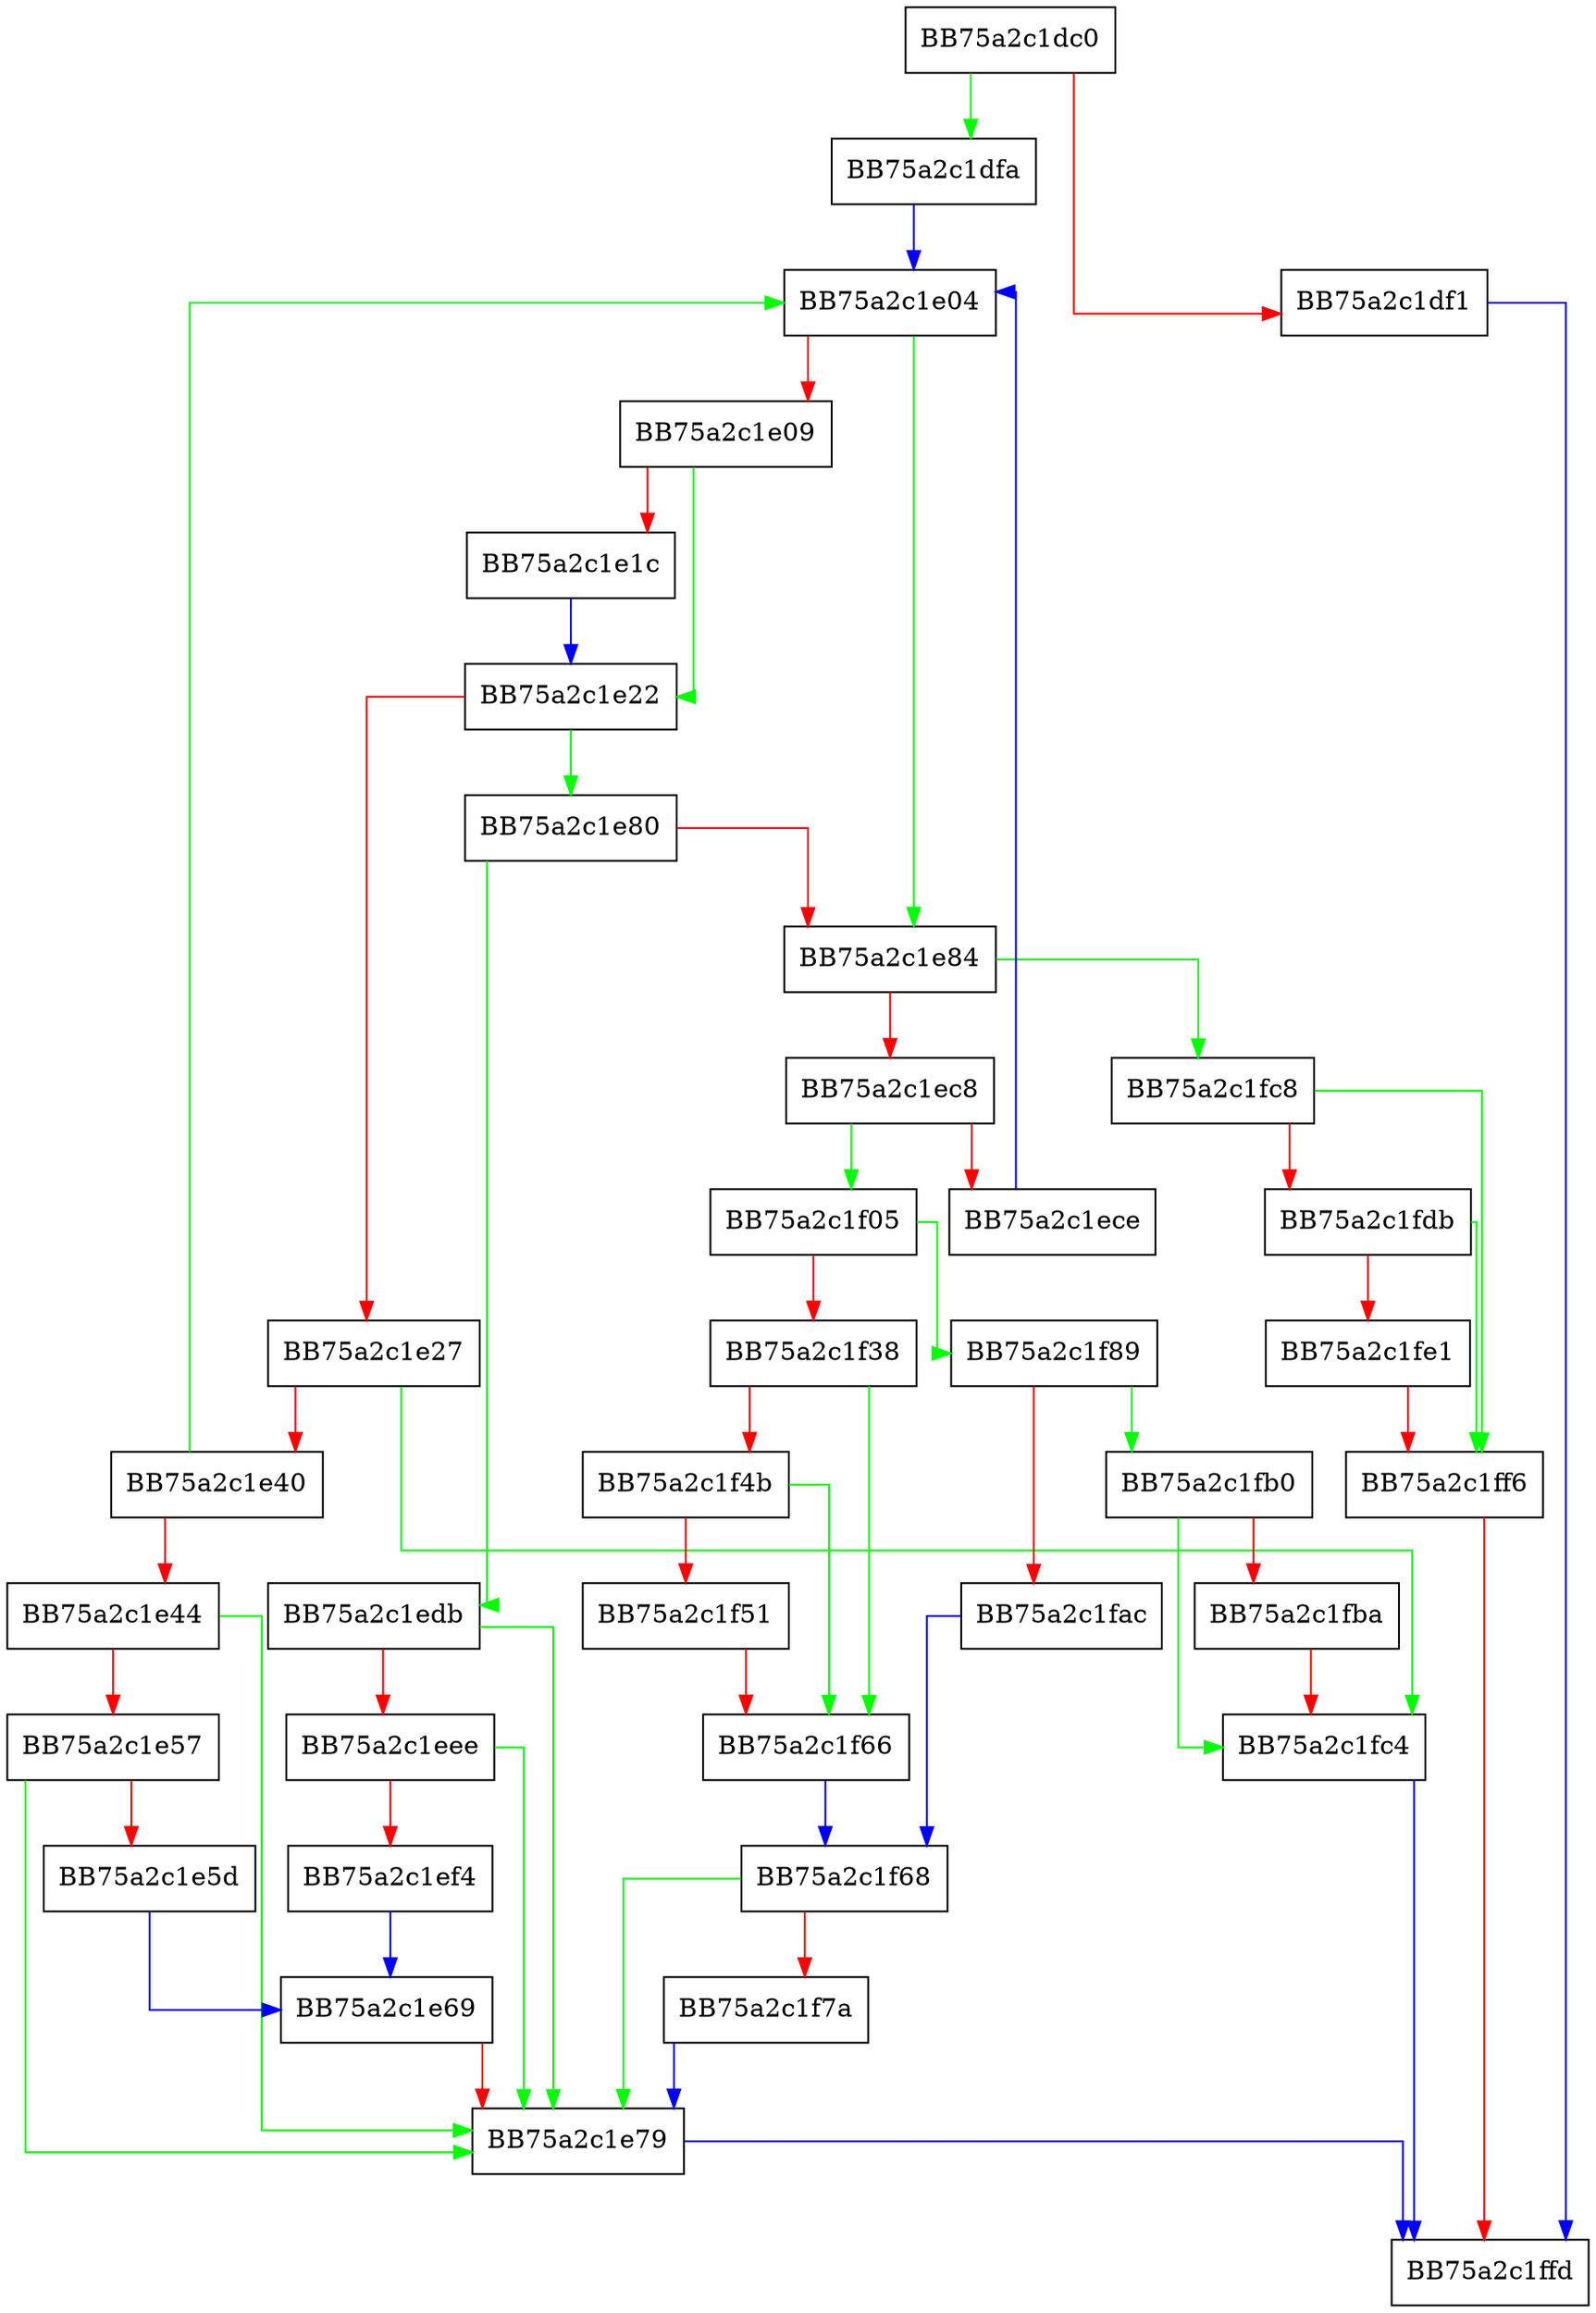 digraph Enumerate {
  node [shape="box"];
  graph [splines=ortho];
  BB75a2c1dc0 -> BB75a2c1dfa [color="green"];
  BB75a2c1dc0 -> BB75a2c1df1 [color="red"];
  BB75a2c1df1 -> BB75a2c1ffd [color="blue"];
  BB75a2c1dfa -> BB75a2c1e04 [color="blue"];
  BB75a2c1e04 -> BB75a2c1e84 [color="green"];
  BB75a2c1e04 -> BB75a2c1e09 [color="red"];
  BB75a2c1e09 -> BB75a2c1e22 [color="green"];
  BB75a2c1e09 -> BB75a2c1e1c [color="red"];
  BB75a2c1e1c -> BB75a2c1e22 [color="blue"];
  BB75a2c1e22 -> BB75a2c1e80 [color="green"];
  BB75a2c1e22 -> BB75a2c1e27 [color="red"];
  BB75a2c1e27 -> BB75a2c1fc4 [color="green"];
  BB75a2c1e27 -> BB75a2c1e40 [color="red"];
  BB75a2c1e40 -> BB75a2c1e04 [color="green"];
  BB75a2c1e40 -> BB75a2c1e44 [color="red"];
  BB75a2c1e44 -> BB75a2c1e79 [color="green"];
  BB75a2c1e44 -> BB75a2c1e57 [color="red"];
  BB75a2c1e57 -> BB75a2c1e79 [color="green"];
  BB75a2c1e57 -> BB75a2c1e5d [color="red"];
  BB75a2c1e5d -> BB75a2c1e69 [color="blue"];
  BB75a2c1e69 -> BB75a2c1e79 [color="red"];
  BB75a2c1e79 -> BB75a2c1ffd [color="blue"];
  BB75a2c1e80 -> BB75a2c1edb [color="green"];
  BB75a2c1e80 -> BB75a2c1e84 [color="red"];
  BB75a2c1e84 -> BB75a2c1fc8 [color="green"];
  BB75a2c1e84 -> BB75a2c1ec8 [color="red"];
  BB75a2c1ec8 -> BB75a2c1f05 [color="green"];
  BB75a2c1ec8 -> BB75a2c1ece [color="red"];
  BB75a2c1ece -> BB75a2c1e04 [color="blue"];
  BB75a2c1edb -> BB75a2c1e79 [color="green"];
  BB75a2c1edb -> BB75a2c1eee [color="red"];
  BB75a2c1eee -> BB75a2c1e79 [color="green"];
  BB75a2c1eee -> BB75a2c1ef4 [color="red"];
  BB75a2c1ef4 -> BB75a2c1e69 [color="blue"];
  BB75a2c1f05 -> BB75a2c1f89 [color="green"];
  BB75a2c1f05 -> BB75a2c1f38 [color="red"];
  BB75a2c1f38 -> BB75a2c1f66 [color="green"];
  BB75a2c1f38 -> BB75a2c1f4b [color="red"];
  BB75a2c1f4b -> BB75a2c1f66 [color="green"];
  BB75a2c1f4b -> BB75a2c1f51 [color="red"];
  BB75a2c1f51 -> BB75a2c1f66 [color="red"];
  BB75a2c1f66 -> BB75a2c1f68 [color="blue"];
  BB75a2c1f68 -> BB75a2c1e79 [color="green"];
  BB75a2c1f68 -> BB75a2c1f7a [color="red"];
  BB75a2c1f7a -> BB75a2c1e79 [color="blue"];
  BB75a2c1f89 -> BB75a2c1fb0 [color="green"];
  BB75a2c1f89 -> BB75a2c1fac [color="red"];
  BB75a2c1fac -> BB75a2c1f68 [color="blue"];
  BB75a2c1fb0 -> BB75a2c1fc4 [color="green"];
  BB75a2c1fb0 -> BB75a2c1fba [color="red"];
  BB75a2c1fba -> BB75a2c1fc4 [color="red"];
  BB75a2c1fc4 -> BB75a2c1ffd [color="blue"];
  BB75a2c1fc8 -> BB75a2c1ff6 [color="green"];
  BB75a2c1fc8 -> BB75a2c1fdb [color="red"];
  BB75a2c1fdb -> BB75a2c1ff6 [color="green"];
  BB75a2c1fdb -> BB75a2c1fe1 [color="red"];
  BB75a2c1fe1 -> BB75a2c1ff6 [color="red"];
  BB75a2c1ff6 -> BB75a2c1ffd [color="red"];
}